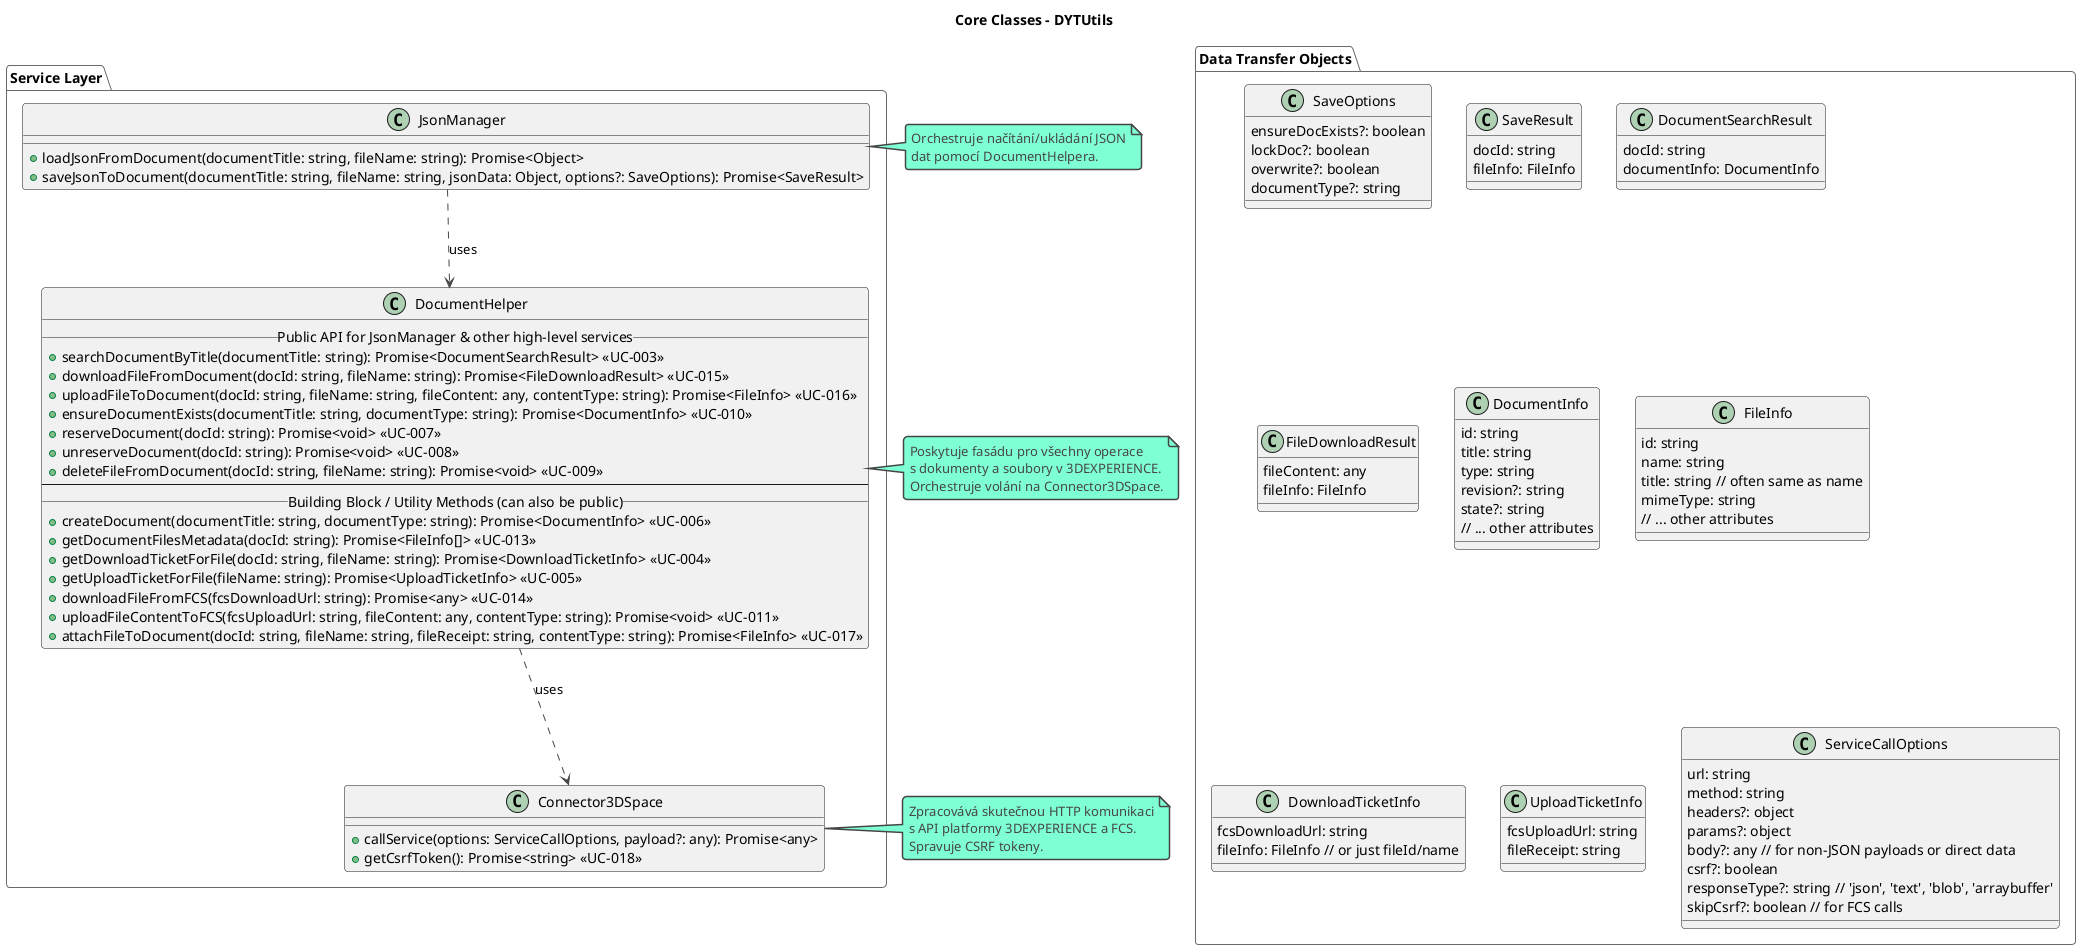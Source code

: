 @startuml CD-001_Core_Classes
!theme vibrant
title Core Classes - DYTUtils

package "Service Layer" {
    class JsonManager {
        + loadJsonFromDocument(documentTitle: string, fileName: string): Promise<Object>
        + saveJsonToDocument(documentTitle: string, fileName: string, jsonData: Object, options?: SaveOptions): Promise<SaveResult>
    }

    class DocumentHelper {
        __ Public API for JsonManager & other high-level services __
        + searchDocumentByTitle(documentTitle: string): Promise<DocumentSearchResult> <<UC-003>>
        + downloadFileFromDocument(docId: string, fileName: string): Promise<FileDownloadResult> <<UC-015>>
        + uploadFileToDocument(docId: string, fileName: string, fileContent: any, contentType: string): Promise<FileInfo> <<UC-016>>
        + ensureDocumentExists(documentTitle: string, documentType: string): Promise<DocumentInfo> <<UC-010>>
        + reserveDocument(docId: string): Promise<void> <<UC-007>>
        + unreserveDocument(docId: string): Promise<void> <<UC-008>>
        + deleteFileFromDocument(docId: string, fileName: string): Promise<void> <<UC-009>>
        --
        __ Building Block / Utility Methods (can also be public) __
        + createDocument(documentTitle: string, documentType: string): Promise<DocumentInfo> <<UC-006>>
        + getDocumentFilesMetadata(docId: string): Promise<FileInfo[]> <<UC-013>>
        + getDownloadTicketForFile(docId: string, fileName: string): Promise<DownloadTicketInfo> <<UC-004>>
        + getUploadTicketForFile(fileName: string): Promise<UploadTicketInfo> <<UC-005>>
        + downloadFileFromFCS(fcsDownloadUrl: string): Promise<any> <<UC-014>>
        + uploadFileContentToFCS(fcsUploadUrl: string, fileContent: any, contentType: string): Promise<void> <<UC-011>>
        + attachFileToDocument(docId: string, fileName: string, fileReceipt: string, contentType: string): Promise<FileInfo> <<UC-017>>
    }

    class Connector3DSpace {
        + callService(options: ServiceCallOptions, payload?: any): Promise<any>
        + getCsrfToken(): Promise<string> <<UC-018>>
    }
}

package "Data Transfer Objects" {
    class SaveOptions {
        ensureDocExists?: boolean
        lockDoc?: boolean
        overwrite?: boolean
        documentType?: string
    }
    class SaveResult {
        docId: string
        fileInfo: FileInfo
    }
    class DocumentSearchResult {
        docId: string
        documentInfo: DocumentInfo
    }
    class FileDownloadResult {
        fileContent: any
        fileInfo: FileInfo
    }
    class DocumentInfo {
        id: string
        title: string
        type: string
        revision?: string
        state?: string
        // ... other attributes
    }
    class FileInfo {
        id: string
        name: string
        title: string // often same as name
        mimeType: string
        // ... other attributes
    }
    class DownloadTicketInfo {
        fcsDownloadUrl: string
        fileInfo: FileInfo // or just fileId/name
    }
    class UploadTicketInfo {
        fcsUploadUrl: string
        fileReceipt: string
    }
    class ServiceCallOptions {
        url: string
        method: string
        headers?: object
        params?: object
        body?: any // for non-JSON payloads or direct data
        csrf?: boolean
        responseType?: string // 'json', 'text', 'blob', 'arraybuffer'
        skipCsrf?: boolean // for FCS calls
    }
}

JsonManager ..> DocumentHelper : uses
DocumentHelper ..> Connector3DSpace : uses

note right of JsonManager
  Orchestruje načítání/ukládání JSON
  dat pomocí DocumentHelpera.
end note

note right of DocumentHelper
  Poskytuje fasádu pro všechny operace
  s dokumenty a soubory v 3DEXPERIENCE.
  Orchestruje volání na Connector3DSpace.
end note

note right of Connector3DSpace
  Zpracovává skutečnou HTTP komunikaci
  s API platformy 3DEXPERIENCE a FCS.
  Spravuje CSRF tokeny.
end note

@enduml
